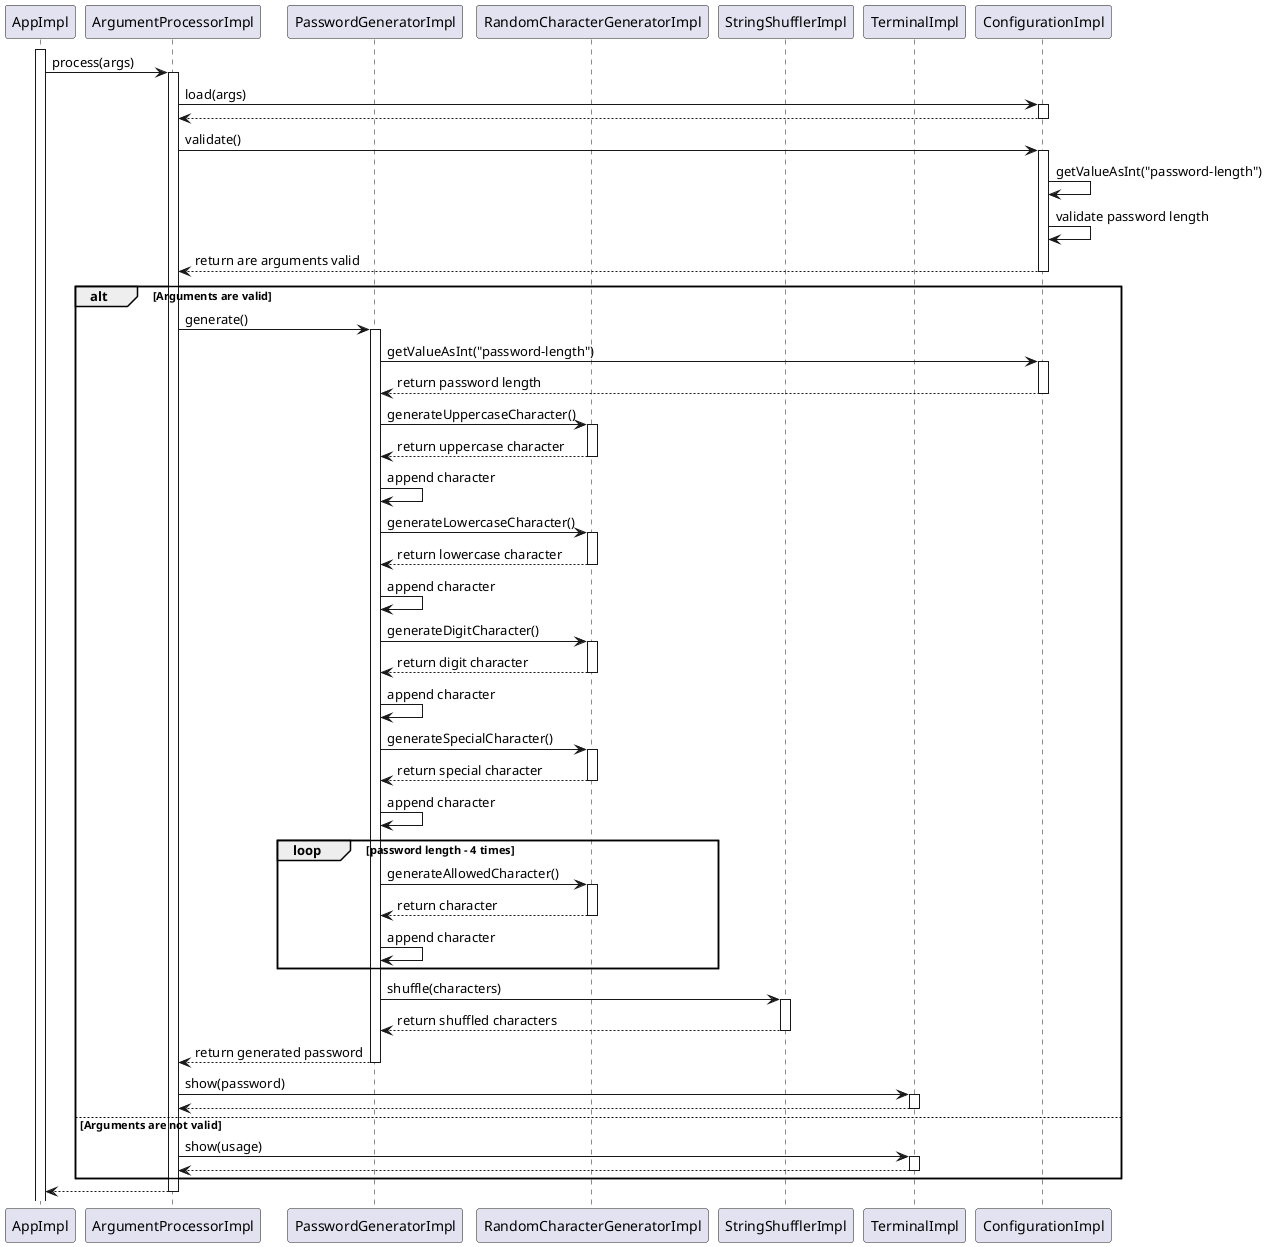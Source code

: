 @startuml Sequence
participant AppImpl as app
participant ArgumentProcessorImpl as argumentProcessor
participant PasswordGeneratorImpl as passwordGenerator
participant RandomCharacterGeneratorImpl as randomCharacterGenerator
participant StringShufflerImpl as stringShuffler
participant TerminalImpl as terminal
participant ConfigurationImpl as configuration

activate app

app -> argumentProcessor: process(args)
activate argumentProcessor

argumentProcessor -> configuration: load(args)
activate configuration
argumentProcessor <-- configuration:
deactivate configuration

argumentProcessor -> configuration: validate()
activate configuration

configuration -> configuration: getValueAsInt("password-length")
configuration -> configuration: validate password length

argumentProcessor <-- configuration: return are arguments valid
deactivate configuration

alt Arguments are valid
    argumentProcessor -> passwordGenerator: generate()
    activate passwordGenerator

    passwordGenerator -> configuration: getValueAsInt("password-length")
    activate configuration
    passwordGenerator <-- configuration: return password length
    deactivate configuration

    passwordGenerator -> randomCharacterGenerator: generateUppercaseCharacter()
    activate randomCharacterGenerator

    randomCharacterGenerator --> passwordGenerator: return uppercase character
    deactivate randomCharacterGenerator
    passwordGenerator -> passwordGenerator: append character

    passwordGenerator -> randomCharacterGenerator: generateLowercaseCharacter()
    activate randomCharacterGenerator

    randomCharacterGenerator --> passwordGenerator: return lowercase character
    deactivate randomCharacterGenerator
    passwordGenerator -> passwordGenerator: append character

    passwordGenerator -> randomCharacterGenerator: generateDigitCharacter()
    activate randomCharacterGenerator

    randomCharacterGenerator --> passwordGenerator: return digit character
    deactivate randomCharacterGenerator
    passwordGenerator -> passwordGenerator: append character

    passwordGenerator -> randomCharacterGenerator: generateSpecialCharacter()
    activate randomCharacterGenerator

    randomCharacterGenerator --> passwordGenerator: return special character
    deactivate randomCharacterGenerator
    passwordGenerator -> passwordGenerator: append character

    loop password length - 4 times
        passwordGenerator -> randomCharacterGenerator: generateAllowedCharacter()
        activate randomCharacterGenerator

        randomCharacterGenerator --> passwordGenerator: return character
        deactivate randomCharacterGenerator
        passwordGenerator -> passwordGenerator: append character
    end

    passwordGenerator -> stringShuffler: shuffle(characters)
    activate stringShuffler

    stringShuffler --> passwordGenerator: return shuffled characters
    deactivate stringShuffler

    argumentProcessor <-- passwordGenerator: return generated password
    deactivate passwordGenerator

    argumentProcessor -> terminal: show(password)
    activate terminal
    argumentProcessor <-- terminal
    deactivate terminal

else Arguments are not valid
    argumentProcessor -> terminal: show(usage)
    activate terminal
    argumentProcessor <-- terminal
    deactivate terminal
end

app <-- argumentProcessor
deactivate argumentProcessor

@enduml